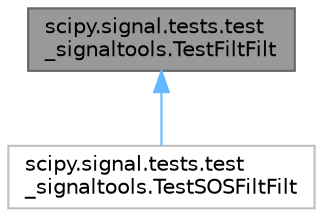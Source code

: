 digraph "scipy.signal.tests.test_signaltools.TestFiltFilt"
{
 // LATEX_PDF_SIZE
  bgcolor="transparent";
  edge [fontname=Helvetica,fontsize=10,labelfontname=Helvetica,labelfontsize=10];
  node [fontname=Helvetica,fontsize=10,shape=box,height=0.2,width=0.4];
  Node1 [id="Node000001",label="scipy.signal.tests.test\l_signaltools.TestFiltFilt",height=0.2,width=0.4,color="gray40", fillcolor="grey60", style="filled", fontcolor="black",tooltip=" "];
  Node1 -> Node2 [id="edge1_Node000001_Node000002",dir="back",color="steelblue1",style="solid",tooltip=" "];
  Node2 [id="Node000002",label="scipy.signal.tests.test\l_signaltools.TestSOSFiltFilt",height=0.2,width=0.4,color="grey75", fillcolor="white", style="filled",URL="$d4/d39/classscipy_1_1signal_1_1tests_1_1test__signaltools_1_1TestSOSFiltFilt.html",tooltip=" "];
}
